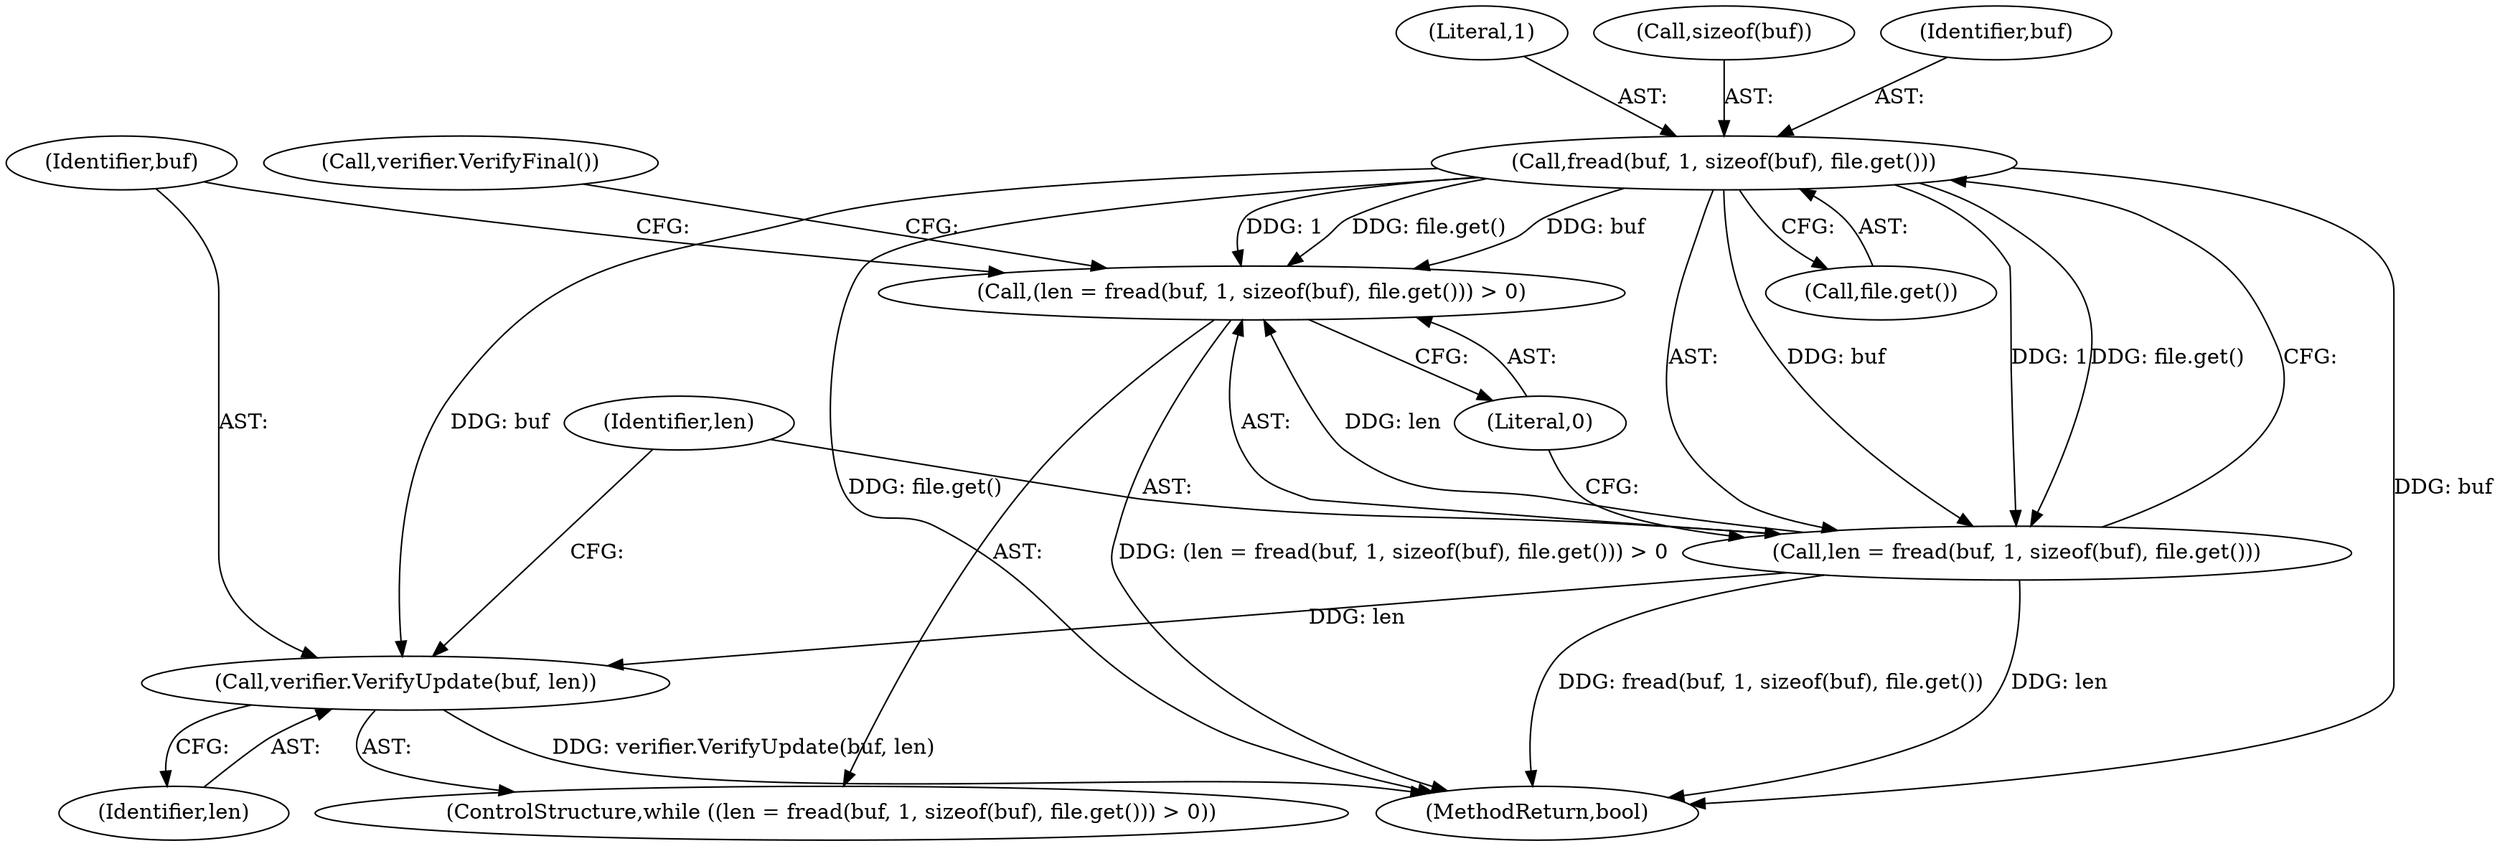 digraph "0_Chrome_ffeada1f2de5281d59ea48c94c4001a568092cd3@API" {
"1000274" [label="(Call,fread(buf, 1, sizeof(buf), file.get()))"];
"1000271" [label="(Call,(len = fread(buf, 1, sizeof(buf), file.get())) > 0)"];
"1000272" [label="(Call,len = fread(buf, 1, sizeof(buf), file.get()))"];
"1000281" [label="(Call,verifier.VerifyUpdate(buf, len))"];
"1000281" [label="(Call,verifier.VerifyUpdate(buf, len))"];
"1000274" [label="(Call,fread(buf, 1, sizeof(buf), file.get()))"];
"1000270" [label="(ControlStructure,while ((len = fread(buf, 1, sizeof(buf), file.get())) > 0))"];
"1000286" [label="(Call,verifier.VerifyFinal())"];
"1000272" [label="(Call,len = fread(buf, 1, sizeof(buf), file.get()))"];
"1000276" [label="(Literal,1)"];
"1000277" [label="(Call,sizeof(buf))"];
"1000279" [label="(Call,file.get())"];
"1000271" [label="(Call,(len = fread(buf, 1, sizeof(buf), file.get())) > 0)"];
"1000282" [label="(Identifier,buf)"];
"1000283" [label="(Identifier,len)"];
"1000303" [label="(MethodReturn,bool)"];
"1000273" [label="(Identifier,len)"];
"1000275" [label="(Identifier,buf)"];
"1000280" [label="(Literal,0)"];
"1000274" -> "1000272"  [label="AST: "];
"1000274" -> "1000279"  [label="CFG: "];
"1000275" -> "1000274"  [label="AST: "];
"1000276" -> "1000274"  [label="AST: "];
"1000277" -> "1000274"  [label="AST: "];
"1000279" -> "1000274"  [label="AST: "];
"1000272" -> "1000274"  [label="CFG: "];
"1000274" -> "1000303"  [label="DDG: buf"];
"1000274" -> "1000303"  [label="DDG: file.get()"];
"1000274" -> "1000271"  [label="DDG: buf"];
"1000274" -> "1000271"  [label="DDG: 1"];
"1000274" -> "1000271"  [label="DDG: file.get()"];
"1000274" -> "1000272"  [label="DDG: buf"];
"1000274" -> "1000272"  [label="DDG: 1"];
"1000274" -> "1000272"  [label="DDG: file.get()"];
"1000274" -> "1000281"  [label="DDG: buf"];
"1000271" -> "1000270"  [label="AST: "];
"1000271" -> "1000280"  [label="CFG: "];
"1000272" -> "1000271"  [label="AST: "];
"1000280" -> "1000271"  [label="AST: "];
"1000282" -> "1000271"  [label="CFG: "];
"1000286" -> "1000271"  [label="CFG: "];
"1000271" -> "1000303"  [label="DDG: (len = fread(buf, 1, sizeof(buf), file.get())) > 0"];
"1000272" -> "1000271"  [label="DDG: len"];
"1000273" -> "1000272"  [label="AST: "];
"1000280" -> "1000272"  [label="CFG: "];
"1000272" -> "1000303"  [label="DDG: fread(buf, 1, sizeof(buf), file.get())"];
"1000272" -> "1000303"  [label="DDG: len"];
"1000272" -> "1000281"  [label="DDG: len"];
"1000281" -> "1000270"  [label="AST: "];
"1000281" -> "1000283"  [label="CFG: "];
"1000282" -> "1000281"  [label="AST: "];
"1000283" -> "1000281"  [label="AST: "];
"1000273" -> "1000281"  [label="CFG: "];
"1000281" -> "1000303"  [label="DDG: verifier.VerifyUpdate(buf, len)"];
}

